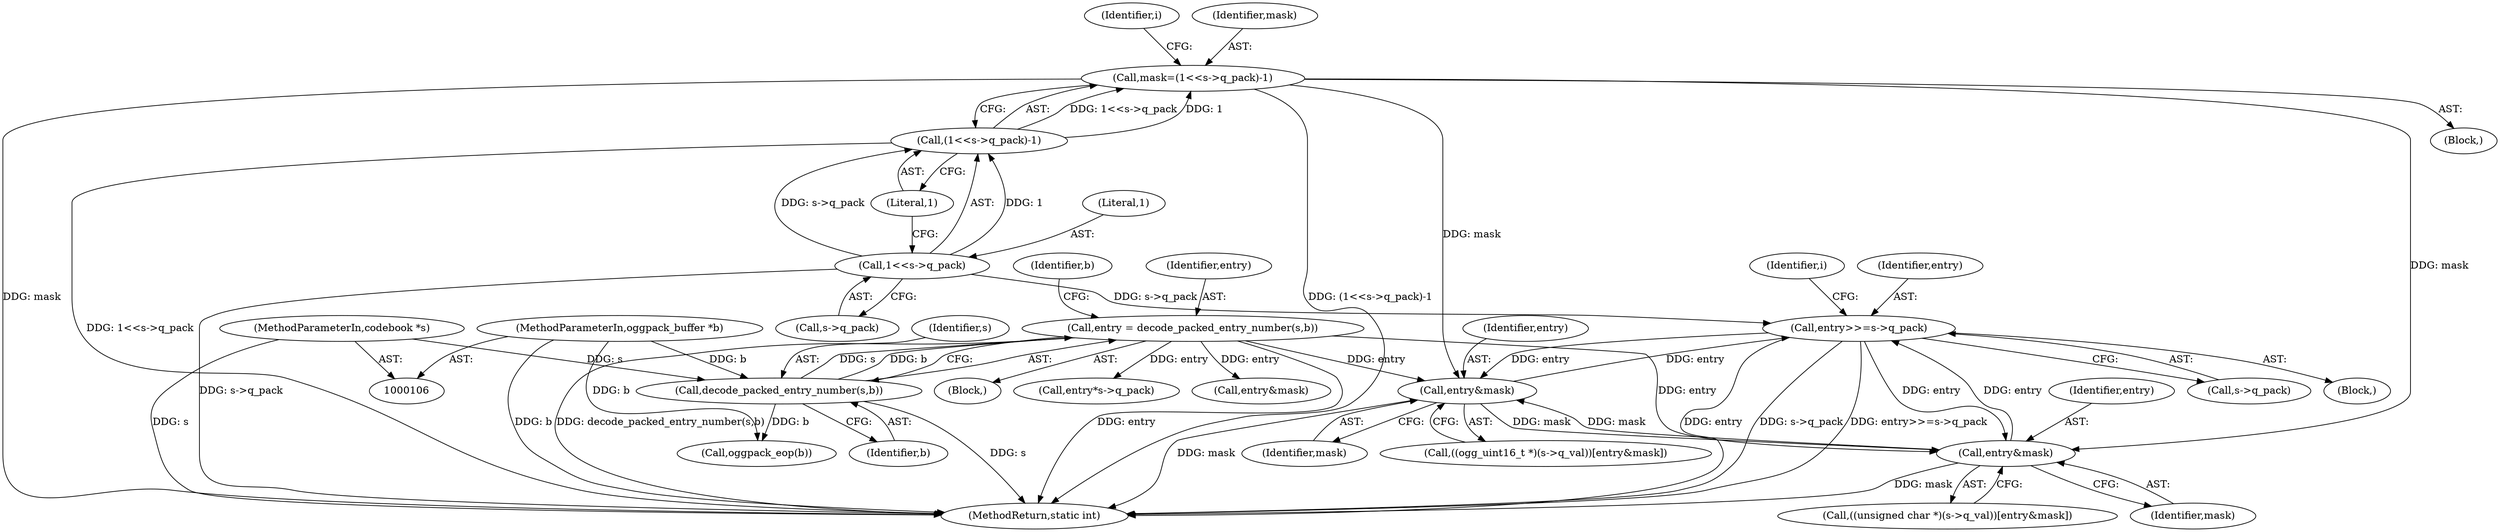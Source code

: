 digraph "0_Android_eeb4e45d5683f88488c083ecf142dc89bc3f0b47_1@pointer" {
"1000224" [label="(Call,entry>>=s->q_pack)"];
"1000221" [label="(Call,entry&mask)"];
"1000224" [label="(Call,entry>>=s->q_pack)"];
"1000207" [label="(Call,entry&mask)"];
"1000113" [label="(Call,entry = decode_packed_entry_number(s,b))"];
"1000115" [label="(Call,decode_packed_entry_number(s,b))"];
"1000107" [label="(MethodParameterIn,codebook *s)"];
"1000108" [label="(MethodParameterIn,oggpack_buffer *b)"];
"1000170" [label="(Call,mask=(1<<s->q_pack)-1)"];
"1000172" [label="(Call,(1<<s->q_pack)-1)"];
"1000173" [label="(Call,1<<s->q_pack)"];
"1000108" [label="(MethodParameterIn,oggpack_buffer *b)"];
"1000116" [label="(Identifier,s)"];
"1000226" [label="(Call,s->q_pack)"];
"1000189" [label="(Identifier,i)"];
"1000111" [label="(Block,)"];
"1000117" [label="(Identifier,b)"];
"1000170" [label="(Call,mask=(1<<s->q_pack)-1)"];
"1000221" [label="(Call,entry&mask)"];
"1000223" [label="(Identifier,mask)"];
"1000114" [label="(Identifier,entry)"];
"1000120" [label="(Call,oggpack_eop(b))"];
"1000115" [label="(Call,decode_packed_entry_number(s,b))"];
"1000225" [label="(Identifier,entry)"];
"1000174" [label="(Literal,1)"];
"1000207" [label="(Call,entry&mask)"];
"1000113" [label="(Call,entry = decode_packed_entry_number(s,b))"];
"1000178" [label="(Literal,1)"];
"1000173" [label="(Call,1<<s->q_pack)"];
"1000190" [label="(Block,)"];
"1000408" [label="(MethodReturn,static int)"];
"1000208" [label="(Identifier,entry)"];
"1000168" [label="(Block,)"];
"1000241" [label="(Call,entry*s->q_pack)"];
"1000224" [label="(Call,entry>>=s->q_pack)"];
"1000222" [label="(Identifier,entry)"];
"1000172" [label="(Call,(1<<s->q_pack)-1)"];
"1000175" [label="(Call,s->q_pack)"];
"1000158" [label="(Call,entry&mask)"];
"1000107" [label="(MethodParameterIn,codebook *s)"];
"1000201" [label="(Call,((unsigned char *)(s->q_val))[entry&mask])"];
"1000181" [label="(Identifier,i)"];
"1000209" [label="(Identifier,mask)"];
"1000171" [label="(Identifier,mask)"];
"1000215" [label="(Call,((ogg_uint16_t *)(s->q_val))[entry&mask])"];
"1000121" [label="(Identifier,b)"];
"1000224" -> "1000190"  [label="AST: "];
"1000224" -> "1000226"  [label="CFG: "];
"1000225" -> "1000224"  [label="AST: "];
"1000226" -> "1000224"  [label="AST: "];
"1000189" -> "1000224"  [label="CFG: "];
"1000224" -> "1000408"  [label="DDG: entry"];
"1000224" -> "1000408"  [label="DDG: s->q_pack"];
"1000224" -> "1000408"  [label="DDG: entry>>=s->q_pack"];
"1000224" -> "1000207"  [label="DDG: entry"];
"1000224" -> "1000221"  [label="DDG: entry"];
"1000221" -> "1000224"  [label="DDG: entry"];
"1000207" -> "1000224"  [label="DDG: entry"];
"1000173" -> "1000224"  [label="DDG: s->q_pack"];
"1000221" -> "1000215"  [label="AST: "];
"1000221" -> "1000223"  [label="CFG: "];
"1000222" -> "1000221"  [label="AST: "];
"1000223" -> "1000221"  [label="AST: "];
"1000215" -> "1000221"  [label="CFG: "];
"1000221" -> "1000408"  [label="DDG: mask"];
"1000221" -> "1000207"  [label="DDG: mask"];
"1000113" -> "1000221"  [label="DDG: entry"];
"1000170" -> "1000221"  [label="DDG: mask"];
"1000207" -> "1000221"  [label="DDG: mask"];
"1000207" -> "1000201"  [label="AST: "];
"1000207" -> "1000209"  [label="CFG: "];
"1000208" -> "1000207"  [label="AST: "];
"1000209" -> "1000207"  [label="AST: "];
"1000201" -> "1000207"  [label="CFG: "];
"1000207" -> "1000408"  [label="DDG: mask"];
"1000113" -> "1000207"  [label="DDG: entry"];
"1000170" -> "1000207"  [label="DDG: mask"];
"1000113" -> "1000111"  [label="AST: "];
"1000113" -> "1000115"  [label="CFG: "];
"1000114" -> "1000113"  [label="AST: "];
"1000115" -> "1000113"  [label="AST: "];
"1000121" -> "1000113"  [label="CFG: "];
"1000113" -> "1000408"  [label="DDG: entry"];
"1000113" -> "1000408"  [label="DDG: decode_packed_entry_number(s,b)"];
"1000115" -> "1000113"  [label="DDG: s"];
"1000115" -> "1000113"  [label="DDG: b"];
"1000113" -> "1000158"  [label="DDG: entry"];
"1000113" -> "1000241"  [label="DDG: entry"];
"1000115" -> "1000117"  [label="CFG: "];
"1000116" -> "1000115"  [label="AST: "];
"1000117" -> "1000115"  [label="AST: "];
"1000115" -> "1000408"  [label="DDG: s"];
"1000107" -> "1000115"  [label="DDG: s"];
"1000108" -> "1000115"  [label="DDG: b"];
"1000115" -> "1000120"  [label="DDG: b"];
"1000107" -> "1000106"  [label="AST: "];
"1000107" -> "1000408"  [label="DDG: s"];
"1000108" -> "1000106"  [label="AST: "];
"1000108" -> "1000408"  [label="DDG: b"];
"1000108" -> "1000120"  [label="DDG: b"];
"1000170" -> "1000168"  [label="AST: "];
"1000170" -> "1000172"  [label="CFG: "];
"1000171" -> "1000170"  [label="AST: "];
"1000172" -> "1000170"  [label="AST: "];
"1000181" -> "1000170"  [label="CFG: "];
"1000170" -> "1000408"  [label="DDG: (1<<s->q_pack)-1"];
"1000170" -> "1000408"  [label="DDG: mask"];
"1000172" -> "1000170"  [label="DDG: 1<<s->q_pack"];
"1000172" -> "1000170"  [label="DDG: 1"];
"1000172" -> "1000178"  [label="CFG: "];
"1000173" -> "1000172"  [label="AST: "];
"1000178" -> "1000172"  [label="AST: "];
"1000172" -> "1000408"  [label="DDG: 1<<s->q_pack"];
"1000173" -> "1000172"  [label="DDG: 1"];
"1000173" -> "1000172"  [label="DDG: s->q_pack"];
"1000173" -> "1000175"  [label="CFG: "];
"1000174" -> "1000173"  [label="AST: "];
"1000175" -> "1000173"  [label="AST: "];
"1000178" -> "1000173"  [label="CFG: "];
"1000173" -> "1000408"  [label="DDG: s->q_pack"];
}
